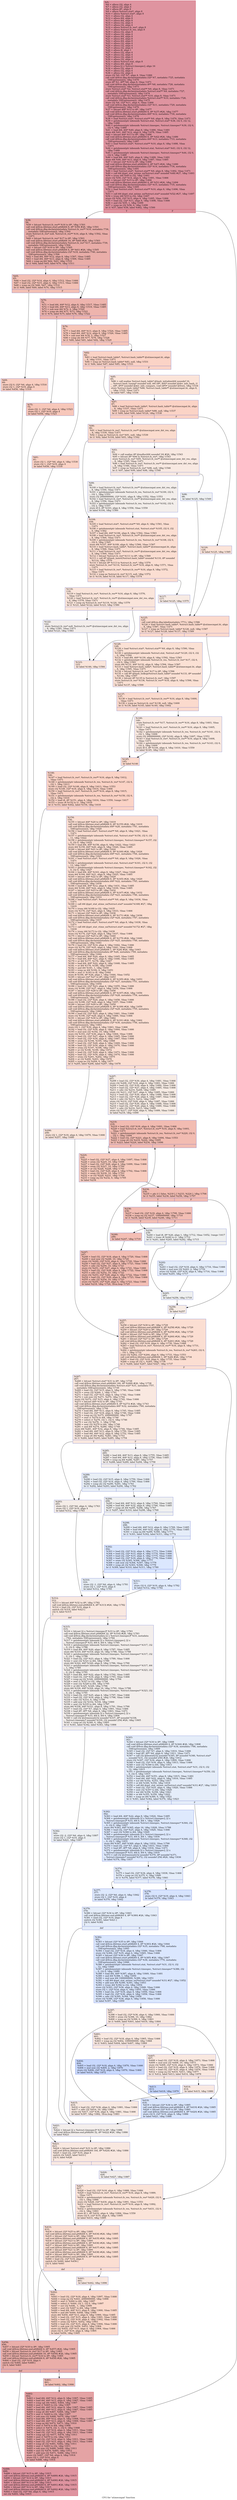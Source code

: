digraph "CFG for 'utimecmpat' function" {
	label="CFG for 'utimecmpat' function";

	Node0x1176a90 [shape=record,color="#b70d28ff", style=filled, fillcolor="#b70d2870",label="{%5:\l  %6 = alloca i32, align 4\l  %7 = alloca i32, align 4\l  %8 = alloca i8*, align 8\l  %9 = alloca %struct.stat*, align 8\l  %10 = alloca %struct.stat*, align 8\l  %11 = alloca i32, align 4\l  %12 = alloca i64, align 8\l  %13 = alloca i64, align 8\l  %14 = alloca i32, align 4\l  %15 = alloca i32, align 4\l  %16 = alloca %struct.fs_res*, align 8\l  %17 = alloca %struct.fs_res, align 8\l  %18 = alloca i32, align 4\l  %19 = alloca i32, align 4\l  %20 = alloca i64, align 8\l  %21 = alloca i64, align 8\l  %22 = alloca i64, align 8\l  %23 = alloca i32, align 4\l  %24 = alloca i32, align 4\l  %25 = alloca i32, align 4\l  %26 = alloca i8, align 1\l  %27 = alloca i32, align 4\l  %28 = alloca i32, align 4\l  %29 = alloca i32, align 4\l  %30 = alloca i32, align 4\l  %31 = alloca %struct.stat, align 8\l  %32 = alloca i64, align 8\l  %33 = alloca [2 x %struct.timespec], align 16\l  %34 = alloca i32, align 4\l  %35 = alloca i32, align 4\l  %36 = alloca i32, align 4\l  store i32 %0, i32* %7, align 4, !tbaa !1466\l  call void @llvm.dbg.declare(metadata i32* %7, metadata !725, metadata\l... !DIExpression()), !dbg !1470\l  store i8* %1, i8** %8, align 8, !tbaa !1471\l  call void @llvm.dbg.declare(metadata i8** %8, metadata !726, metadata\l... !DIExpression()), !dbg !1473\l  store %struct.stat* %2, %struct.stat** %9, align 8, !tbaa !1471\l  call void @llvm.dbg.declare(metadata %struct.stat** %9, metadata !727,\l... metadata !DIExpression()), !dbg !1474\l  store %struct.stat* %3, %struct.stat** %10, align 8, !tbaa !1471\l  call void @llvm.dbg.declare(metadata %struct.stat** %10, metadata !728,\l... metadata !DIExpression()), !dbg !1475\l  store i32 %4, i32* %11, align 4, !tbaa !1466\l  call void @llvm.dbg.declare(metadata i32* %11, metadata !729, metadata\l... !DIExpression()), !dbg !1476\l  %37 = bitcast i64* %12 to i8*, !dbg !1477\l  call void @llvm.lifetime.start.p0i8(i64 8, i8* %37) #26, !dbg !1477\l  call void @llvm.dbg.declare(metadata i64* %12, metadata !730, metadata\l... !DIExpression()), !dbg !1478\l  %38 = load %struct.stat*, %struct.stat** %9, align 8, !dbg !1479, !tbaa !1471\l  %39 = getelementptr inbounds %struct.stat, %struct.stat* %38, i32 0, i32 12,\l... !dbg !1480\l  %40 = getelementptr inbounds %struct.timespec, %struct.timespec* %39, i32 0,\l... i32 0, !dbg !1480\l  %41 = load i64, i64* %40, align 8, !dbg !1480, !tbaa !1481\l  store i64 %41, i64* %12, align 8, !dbg !1478, !tbaa !1485\l  %42 = bitcast i64* %13 to i8*, !dbg !1486\l  call void @llvm.lifetime.start.p0i8(i64 8, i8* %42) #26, !dbg !1486\l  call void @llvm.dbg.declare(metadata i64* %13, metadata !733, metadata\l... !DIExpression()), !dbg !1487\l  %43 = load %struct.stat*, %struct.stat** %10, align 8, !dbg !1488, !tbaa\l... !1471\l  %44 = getelementptr inbounds %struct.stat, %struct.stat* %43, i32 0, i32 12,\l... !dbg !1489\l  %45 = getelementptr inbounds %struct.timespec, %struct.timespec* %44, i32 0,\l... i32 0, !dbg !1489\l  %46 = load i64, i64* %45, align 8, !dbg !1489, !tbaa !1481\l  store i64 %46, i64* %13, align 8, !dbg !1487, !tbaa !1485\l  %47 = bitcast i32* %14 to i8*, !dbg !1490\l  call void @llvm.lifetime.start.p0i8(i64 4, i8* %47) #26, !dbg !1490\l  call void @llvm.dbg.declare(metadata i32* %14, metadata !734, metadata\l... !DIExpression()), !dbg !1491\l  %48 = load %struct.stat*, %struct.stat** %9, align 8, !dbg !1492, !tbaa !1471\l  %49 = call i64 @get_stat_mtime_ns(%struct.stat* noundef %48) #27, !dbg !1493\l  %50 = trunc i64 %49 to i32, !dbg !1493\l  store i32 %50, i32* %14, align 4, !dbg !1491, !tbaa !1466\l  %51 = bitcast i32* %15 to i8*, !dbg !1494\l  call void @llvm.lifetime.start.p0i8(i64 4, i8* %51) #26, !dbg !1494\l  call void @llvm.dbg.declare(metadata i32* %15, metadata !735, metadata\l... !DIExpression()), !dbg !1495\l  %52 = load %struct.stat*, %struct.stat** %10, align 8, !dbg !1496, !tbaa\l... !1471\l  %53 = call i64 @get_stat_mtime_ns(%struct.stat* noundef %52) #27, !dbg !1497\l  %54 = trunc i64 %53 to i32, !dbg !1497\l  store i32 %54, i32* %15, align 4, !dbg !1495, !tbaa !1466\l  %55 = load i32, i32* %11, align 4, !dbg !1498, !tbaa !1466\l  %56 = and i32 %55, 1, !dbg !1499\l  %57 = icmp ne i32 %56, 0, !dbg !1499\l  br i1 %57, label %58, label %462, !dbg !1500\l|{<s0>T|<s1>F}}"];
	Node0x1176a90:s0 -> Node0x1177e10;
	Node0x1176a90:s1 -> Node0x11795d0;
	Node0x1177e10 [shape=record,color="#3d50c3ff", style=filled, fillcolor="#d0473d70",label="{%58:\l58:                                               \l  %59 = bitcast %struct.fs_res** %16 to i8*, !dbg !1501\l  call void @llvm.lifetime.start.p0i8(i64 8, i8* %59) #26, !dbg !1501\l  call void @llvm.dbg.declare(metadata %struct.fs_res** %16, metadata !736,\l... metadata !DIExpression()), !dbg !1502\l  store %struct.fs_res* null, %struct.fs_res** %16, align 8, !dbg !1502, !tbaa\l... !1471\l  %60 = bitcast %struct.fs_res* %17 to i8*, !dbg !1503\l  call void @llvm.lifetime.start.p0i8(i64 16, i8* %60) #26, !dbg !1503\l  call void @llvm.dbg.declare(metadata %struct.fs_res* %17, metadata !739,\l... metadata !DIExpression()), !dbg !1504\l  %61 = bitcast i32* %18 to i8*, !dbg !1505\l  call void @llvm.lifetime.start.p0i8(i64 4, i8* %61) #26, !dbg !1505\l  call void @llvm.dbg.declare(metadata i32* %18, metadata !740, metadata\l... !DIExpression()), !dbg !1506\l  %62 = load i64, i64* %12, align 8, !dbg !1507, !tbaa !1485\l  %63 = load i64, i64* %13, align 8, !dbg !1509, !tbaa !1485\l  %64 = icmp eq i64 %62, %63, !dbg !1510\l  br i1 %64, label %65, label %70, !dbg !1511\l|{<s0>T|<s1>F}}"];
	Node0x1177e10:s0 -> Node0x1177e60;
	Node0x1177e10:s1 -> Node0x1177f00;
	Node0x1177e60 [shape=record,color="#3d50c3ff", style=filled, fillcolor="#e5705870",label="{%65:\l65:                                               \l  %66 = load i32, i32* %14, align 4, !dbg !1512, !tbaa !1466\l  %67 = load i32, i32* %15, align 4, !dbg !1513, !tbaa !1466\l  %68 = icmp eq i32 %66, %67, !dbg !1514\l  br i1 %68, label %69, label %70, !dbg !1515\l|{<s0>T|<s1>F}}"];
	Node0x1177e60:s0 -> Node0x1177eb0;
	Node0x1177e60:s1 -> Node0x1177f00;
	Node0x1177eb0 [shape=record,color="#3d50c3ff", style=filled, fillcolor="#f2907270",label="{%69:\l69:                                               \l  store i32 0, i32* %6, align 4, !dbg !1516\l  store i32 1, i32* %19, align 4\l  br label %456, !dbg !1516\l}"];
	Node0x1177eb0 -> Node0x1179530;
	Node0x1177f00 [shape=record,color="#3d50c3ff", style=filled, fillcolor="#d8564670",label="{%70:\l70:                                               \l  %71 = load i64, i64* %12, align 8, !dbg !1517, !tbaa !1485\l  %72 = load i64, i64* %13, align 8, !dbg !1519, !tbaa !1485\l  %73 = sub nsw i64 %72, 2, !dbg !1520\l  %74 = icmp sle i64 %71, %73, !dbg !1521\l  br i1 %74, label %75, label %76, !dbg !1522\l|{<s0>T|<s1>F}}"];
	Node0x1177f00:s0 -> Node0x1177f50;
	Node0x1177f00:s1 -> Node0x1177fa0;
	Node0x1177f50 [shape=record,color="#3d50c3ff", style=filled, fillcolor="#ec7f6370",label="{%75:\l75:                                               \l  store i32 -1, i32* %6, align 4, !dbg !1523\l  store i32 1, i32* %19, align 4\l  br label %456, !dbg !1523\l}"];
	Node0x1177f50 -> Node0x1179530;
	Node0x1177fa0 [shape=record,color="#3d50c3ff", style=filled, fillcolor="#ec7f6370",label="{%76:\l76:                                               \l  %77 = load i64, i64* %13, align 8, !dbg !1524, !tbaa !1485\l  %78 = load i64, i64* %12, align 8, !dbg !1526, !tbaa !1485\l  %79 = sub nsw i64 %78, 2, !dbg !1527\l  %80 = icmp sle i64 %77, %79, !dbg !1528\l  br i1 %80, label %81, label %82, !dbg !1529\l|{<s0>T|<s1>F}}"];
	Node0x1177fa0:s0 -> Node0x1177ff0;
	Node0x1177fa0:s1 -> Node0x1178040;
	Node0x1177ff0 [shape=record,color="#3d50c3ff", style=filled, fillcolor="#f59c7d70",label="{%81:\l81:                                               \l  store i32 1, i32* %6, align 4, !dbg !1530\l  store i32 1, i32* %19, align 4\l  br label %456, !dbg !1530\l}"];
	Node0x1177ff0 -> Node0x1179530;
	Node0x1178040 [shape=record,color="#3d50c3ff", style=filled, fillcolor="#f59c7d70",label="{%82:\l82:                                               \l  %83 = load %struct.hash_table*, %struct.hash_table** @utimecmpat.ht, align\l... 8, !dbg !1531, !tbaa !1471\l  %84 = icmp ne %struct.hash_table* %83, null, !dbg !1531\l  br i1 %84, label %87, label %85, !dbg !1533\l|{<s0>T|<s1>F}}"];
	Node0x1178040:s0 -> Node0x11780e0;
	Node0x1178040:s1 -> Node0x1178090;
	Node0x1178090 [shape=record,color="#3d50c3ff", style=filled, fillcolor="#f5c1a970",label="{%85:\l85:                                               \l  %86 = call noalias %struct.hash_table* @hash_initialize(i64 noundef 16,\l... %struct.hash_tuning* noundef null, i64 (i8*, i64)* noundef @dev_info_hash, i1\l... (i8*, i8*)* noundef @dev_info_compare, void (i8*)* noundef @free), !dbg !1534\l  store %struct.hash_table* %86, %struct.hash_table** @utimecmpat.ht, align 8,\l... !dbg !1535, !tbaa !1471\l  br label %87, !dbg !1536\l}"];
	Node0x1178090 -> Node0x11780e0;
	Node0x11780e0 [shape=record,color="#3d50c3ff", style=filled, fillcolor="#f59c7d70",label="{%87:\l87:                                               \l  %88 = load %struct.hash_table*, %struct.hash_table** @utimecmpat.ht, align\l... 8, !dbg !1537, !tbaa !1471\l  %89 = icmp ne %struct.hash_table* %88, null, !dbg !1537\l  br i1 %89, label %90, label %124, !dbg !1538\l|{<s0>T|<s1>F}}"];
	Node0x11780e0:s0 -> Node0x1178130;
	Node0x11780e0:s1 -> Node0x1178400;
	Node0x1178130 [shape=record,color="#3d50c3ff", style=filled, fillcolor="#f7af9170",label="{%90:\l90:                                               \l  %91 = load %struct.fs_res*, %struct.fs_res** @utimecmpat.new_dst_res, align\l... 8, !dbg !1539, !tbaa !1471\l  %92 = icmp ne %struct.fs_res* %91, null, !dbg !1539\l  br i1 %92, label %104, label %93, !dbg !1542\l|{<s0>T|<s1>F}}"];
	Node0x1178130:s0 -> Node0x1178270;
	Node0x1178130:s1 -> Node0x1178180;
	Node0x1178180 [shape=record,color="#3d50c3ff", style=filled, fillcolor="#efcebd70",label="{%93:\l93:                                               \l  %94 = call noalias i8* @malloc(i64 noundef 16) #26, !dbg !1543\l  %95 = bitcast i8* %94 to %struct.fs_res*, !dbg !1543\l  store %struct.fs_res* %95, %struct.fs_res** @utimecmpat.new_dst_res, align\l... 8, !dbg !1545, !tbaa !1471\l  %96 = load %struct.fs_res*, %struct.fs_res** @utimecmpat.new_dst_res, align\l... 8, !dbg !1546, !tbaa !1471\l  %97 = icmp ne %struct.fs_res* %96, null, !dbg !1546\l  br i1 %97, label %99, label %98, !dbg !1548\l|{<s0>T|<s1>F}}"];
	Node0x1178180:s0 -> Node0x1178220;
	Node0x1178180:s1 -> Node0x11781d0;
	Node0x11781d0 [shape=record,color="#3d50c3ff", style=filled, fillcolor="#d9dce170",label="{%98:\l98:                                               \l  br label %125, !dbg !1549\l}"];
	Node0x11781d0 -> Node0x1178450;
	Node0x1178220 [shape=record,color="#3d50c3ff", style=filled, fillcolor="#e5d8d170",label="{%99:\l99:                                               \l  %100 = load %struct.fs_res*, %struct.fs_res** @utimecmpat.new_dst_res, align\l... 8, !dbg !1550, !tbaa !1471\l  %101 = getelementptr inbounds %struct.fs_res, %struct.fs_res* %100, i32 0,\l... i32 1, !dbg !1551\l  store i32 2000000000, i32* %101, align 8, !dbg !1552, !tbaa !1553\l  %102 = load %struct.fs_res*, %struct.fs_res** @utimecmpat.new_dst_res, align\l... 8, !dbg !1556, !tbaa !1471\l  %103 = getelementptr inbounds %struct.fs_res, %struct.fs_res* %102, i32 0,\l... i32 2, !dbg !1557\l  store i8 0, i8* %103, align 4, !dbg !1558, !tbaa !1559\l  br label %104, !dbg !1560\l}"];
	Node0x1178220 -> Node0x1178270;
	Node0x1178270 [shape=record,color="#3d50c3ff", style=filled, fillcolor="#f7b59970",label="{%104:\l104:                                              \l  %105 = load %struct.stat*, %struct.stat** %9, align 8, !dbg !1561, !tbaa\l... !1471\l  %106 = getelementptr inbounds %struct.stat, %struct.stat* %105, i32 0, i32\l... 0, !dbg !1562\l  %107 = load i64, i64* %106, align 8, !dbg !1562, !tbaa !1563\l  %108 = load %struct.fs_res*, %struct.fs_res** @utimecmpat.new_dst_res, align\l... 8, !dbg !1564, !tbaa !1471\l  %109 = getelementptr inbounds %struct.fs_res, %struct.fs_res* %108, i32 0,\l... i32 0, !dbg !1565\l  store i64 %107, i64* %109, align 8, !dbg !1566, !tbaa !1567\l  %110 = load %struct.hash_table*, %struct.hash_table** @utimecmpat.ht, align\l... 8, !dbg !1568, !tbaa !1471\l  %111 = load %struct.fs_res*, %struct.fs_res** @utimecmpat.new_dst_res, align\l... 8, !dbg !1569, !tbaa !1471\l  %112 = bitcast %struct.fs_res* %111 to i8*, !dbg !1569\l  %113 = call i8* @hash_insert(%struct.hash_table* noundef %110, i8* noundef\l... %112), !dbg !1570\l  %114 = bitcast i8* %113 to %struct.fs_res*, !dbg !1570\l  store %struct.fs_res* %114, %struct.fs_res** %16, align 8, !dbg !1571, !tbaa\l... !1471\l  %115 = load %struct.fs_res*, %struct.fs_res** %16, align 8, !dbg !1572,\l... !tbaa !1471\l  %116 = icmp ne %struct.fs_res* %115, null, !dbg !1572\l  br i1 %116, label %118, label %117, !dbg !1574\l|{<s0>T|<s1>F}}"];
	Node0x1178270:s0 -> Node0x1178310;
	Node0x1178270:s1 -> Node0x11782c0;
	Node0x11782c0 [shape=record,color="#3d50c3ff", style=filled, fillcolor="#eed0c070",label="{%117:\l117:                                              \l  br label %125, !dbg !1575\l}"];
	Node0x11782c0 -> Node0x1178450;
	Node0x1178310 [shape=record,color="#3d50c3ff", style=filled, fillcolor="#f4c5ad70",label="{%118:\l118:                                              \l  %119 = load %struct.fs_res*, %struct.fs_res** %16, align 8, !dbg !1576,\l... !tbaa !1471\l  %120 = load %struct.fs_res*, %struct.fs_res** @utimecmpat.new_dst_res, align\l... 8, !dbg !1578, !tbaa !1471\l  %121 = icmp eq %struct.fs_res* %119, %120, !dbg !1579\l  br i1 %121, label %122, label %123, !dbg !1580\l|{<s0>T|<s1>F}}"];
	Node0x1178310:s0 -> Node0x1178360;
	Node0x1178310:s1 -> Node0x11783b0;
	Node0x1178360 [shape=record,color="#3d50c3ff", style=filled, fillcolor="#e3d9d370",label="{%122:\l122:                                              \l  store %struct.fs_res* null, %struct.fs_res** @utimecmpat.new_dst_res, align\l... 8, !dbg !1581, !tbaa !1471\l  br label %123, !dbg !1583\l}"];
	Node0x1178360 -> Node0x11783b0;
	Node0x11783b0 [shape=record,color="#3d50c3ff", style=filled, fillcolor="#f4c5ad70",label="{%123:\l123:                                              \l  br label %146, !dbg !1584\l}"];
	Node0x11783b0 -> Node0x11785e0;
	Node0x1178400 [shape=record,color="#3d50c3ff", style=filled, fillcolor="#f5c1a970",label="{%124:\l124:                                              \l  br label %125, !dbg !1585\l}"];
	Node0x1178400 -> Node0x1178450;
	Node0x1178450 [shape=record,color="#3d50c3ff", style=filled, fillcolor="#f7ac8e70",label="{%125:\l125:                                              \l  call void @llvm.dbg.label(metadata !771), !dbg !1586\l  %126 = load %struct.hash_table*, %struct.hash_table** @utimecmpat.ht, align\l... 8, !dbg !1587, !tbaa !1471\l  %127 = icmp ne %struct.hash_table* %126, null, !dbg !1587\l  br i1 %127, label %128, label %137, !dbg !1589\l|{<s0>T|<s1>F}}"];
	Node0x1178450:s0 -> Node0x11784a0;
	Node0x1178450:s1 -> Node0x11784f0;
	Node0x11784a0 [shape=record,color="#3d50c3ff", style=filled, fillcolor="#f7bca170",label="{%128:\l128:                                              \l  %129 = load %struct.stat*, %struct.stat** %9, align 8, !dbg !1590, !tbaa\l... !1471\l  %130 = getelementptr inbounds %struct.stat, %struct.stat* %129, i32 0, i32\l... 0, !dbg !1592\l  %131 = load i64, i64* %130, align 8, !dbg !1592, !tbaa !1563\l  %132 = getelementptr inbounds %struct.fs_res, %struct.fs_res* %17, i32 0,\l... i32 0, !dbg !1593\l  store i64 %131, i64* %132, align 8, !dbg !1594, !tbaa !1567\l  %133 = load %struct.hash_table*, %struct.hash_table** @utimecmpat.ht, align\l... 8, !dbg !1595, !tbaa !1471\l  %134 = bitcast %struct.fs_res* %17 to i8*, !dbg !1596\l  %135 = call i8* @hash_lookup(%struct.hash_table* noundef %133, i8* noundef\l... %134), !dbg !1597\l  %136 = bitcast i8* %135 to %struct.fs_res*, !dbg !1597\l  store %struct.fs_res* %136, %struct.fs_res** %16, align 8, !dbg !1598, !tbaa\l... !1471\l  br label %137, !dbg !1599\l}"];
	Node0x11784a0 -> Node0x11784f0;
	Node0x11784f0 [shape=record,color="#3d50c3ff", style=filled, fillcolor="#f7ac8e70",label="{%137:\l137:                                              \l  %138 = load %struct.fs_res*, %struct.fs_res** %16, align 8, !dbg !1600,\l... !tbaa !1471\l  %139 = icmp ne %struct.fs_res* %138, null, !dbg !1600\l  br i1 %139, label %145, label %140, !dbg !1602\l|{<s0>T|<s1>F}}"];
	Node0x11784f0:s0 -> Node0x1178590;
	Node0x11784f0:s1 -> Node0x1178540;
	Node0x1178540 [shape=record,color="#3d50c3ff", style=filled, fillcolor="#f1ccb870",label="{%140:\l140:                                              \l  store %struct.fs_res* %17, %struct.fs_res** %16, align 8, !dbg !1603, !tbaa\l... !1471\l  %141 = load %struct.fs_res*, %struct.fs_res** %16, align 8, !dbg !1605,\l... !tbaa !1471\l  %142 = getelementptr inbounds %struct.fs_res, %struct.fs_res* %141, i32 0,\l... i32 1, !dbg !1606\l  store i32 2000000000, i32* %142, align 8, !dbg !1607, !tbaa !1553\l  %143 = load %struct.fs_res*, %struct.fs_res** %16, align 8, !dbg !1608,\l... !tbaa !1471\l  %144 = getelementptr inbounds %struct.fs_res, %struct.fs_res* %143, i32 0,\l... i32 2, !dbg !1609\l  store i8 0, i8* %144, align 4, !dbg !1610, !tbaa !1559\l  br label %145, !dbg !1611\l}"];
	Node0x1178540 -> Node0x1178590;
	Node0x1178590 [shape=record,color="#3d50c3ff", style=filled, fillcolor="#f7ac8e70",label="{%145:\l145:                                              \l  br label %146\l}"];
	Node0x1178590 -> Node0x11785e0;
	Node0x11785e0 [shape=record,color="#3d50c3ff", style=filled, fillcolor="#f59c7d70",label="{%146:\l146:                                              \l  %147 = load %struct.fs_res*, %struct.fs_res** %16, align 8, !dbg !1612,\l... !tbaa !1471\l  %148 = getelementptr inbounds %struct.fs_res, %struct.fs_res* %147, i32 0,\l... i32 1, !dbg !1613\l  %149 = load i32, i32* %148, align 8, !dbg !1613, !tbaa !1553\l  store i32 %149, i32* %18, align 4, !dbg !1614, !tbaa !1466\l  %150 = load %struct.fs_res*, %struct.fs_res** %16, align 8, !dbg !1615,\l... !tbaa !1471\l  %151 = getelementptr inbounds %struct.fs_res, %struct.fs_res* %150, i32 0,\l... i32 2, !dbg !1616\l  %152 = load i8, i8* %151, align 4, !dbg !1616, !tbaa !1559, !range !1617\l  %153 = trunc i8 %152 to i1, !dbg !1616\l  br i1 %153, label %442, label %154, !dbg !1618\l|{<s0>T|<s1>F}}"];
	Node0x11785e0:s0 -> Node0x11794e0;
	Node0x11785e0:s1 -> Node0x1178630;
	Node0x1178630 [shape=record,color="#3d50c3ff", style=filled, fillcolor="#f7b59970",label="{%154:\l154:                                              \l  %155 = bitcast i64* %20 to i8*, !dbg !1619\l  call void @llvm.lifetime.start.p0i8(i64 8, i8* %155) #26, !dbg !1619\l  call void @llvm.dbg.declare(metadata i64* %20, metadata !741, metadata\l... !DIExpression()), !dbg !1620\l  %156 = load %struct.stat*, %struct.stat** %9, align 8, !dbg !1621, !tbaa\l... !1471\l  %157 = getelementptr inbounds %struct.stat, %struct.stat* %156, i32 0, i32\l... 11, !dbg !1622\l  %158 = getelementptr inbounds %struct.timespec, %struct.timespec* %157, i32\l... 0, i32 0, !dbg !1622\l  %159 = load i64, i64* %158, align 8, !dbg !1622, !tbaa !1623\l  store i64 %159, i64* %20, align 8, !dbg !1620, !tbaa !1485\l  %160 = bitcast i64* %21 to i8*, !dbg !1624\l  call void @llvm.lifetime.start.p0i8(i64 8, i8* %160) #26, !dbg !1624\l  call void @llvm.dbg.declare(metadata i64* %21, metadata !744, metadata\l... !DIExpression()), !dbg !1625\l  %161 = load %struct.stat*, %struct.stat** %9, align 8, !dbg !1626, !tbaa\l... !1471\l  %162 = getelementptr inbounds %struct.stat, %struct.stat* %161, i32 0, i32\l... 13, !dbg !1627\l  %163 = getelementptr inbounds %struct.timespec, %struct.timespec* %162, i32\l... 0, i32 0, !dbg !1627\l  %164 = load i64, i64* %163, align 8, !dbg !1627, !tbaa !1628\l  store i64 %164, i64* %21, align 8, !dbg !1625, !tbaa !1485\l  %165 = bitcast i64* %22 to i8*, !dbg !1629\l  call void @llvm.lifetime.start.p0i8(i64 8, i8* %165) #26, !dbg !1629\l  call void @llvm.dbg.declare(metadata i64* %22, metadata !745, metadata\l... !DIExpression()), !dbg !1630\l  %166 = load i64, i64* %12, align 8, !dbg !1631, !tbaa !1485\l  store i64 %166, i64* %22, align 8, !dbg !1630, !tbaa !1485\l  %167 = bitcast i32* %23 to i8*, !dbg !1632\l  call void @llvm.lifetime.start.p0i8(i64 4, i8* %167) #26, !dbg !1632\l  call void @llvm.dbg.declare(metadata i32* %23, metadata !746, metadata\l... !DIExpression()), !dbg !1633\l  %168 = load %struct.stat*, %struct.stat** %9, align 8, !dbg !1634, !tbaa\l... !1471\l  %169 = call i64 @get_stat_atime_ns(%struct.stat* noundef %168) #27, !dbg\l... !1635\l  %170 = trunc i64 %169 to i32, !dbg !1635\l  store i32 %170, i32* %23, align 4, !dbg !1633, !tbaa !1466\l  %171 = bitcast i32* %24 to i8*, !dbg !1636\l  call void @llvm.lifetime.start.p0i8(i64 4, i8* %171) #26, !dbg !1636\l  call void @llvm.dbg.declare(metadata i32* %24, metadata !747, metadata\l... !DIExpression()), !dbg !1637\l  %172 = load %struct.stat*, %struct.stat** %9, align 8, !dbg !1638, !tbaa\l... !1471\l  %173 = call i64 @get_stat_ctime_ns(%struct.stat* noundef %172) #27, !dbg\l... !1639\l  %174 = trunc i64 %173 to i32, !dbg !1639\l  store i32 %174, i32* %24, align 4, !dbg !1637, !tbaa !1466\l  %175 = bitcast i32* %25 to i8*, !dbg !1640\l  call void @llvm.lifetime.start.p0i8(i64 4, i8* %175) #26, !dbg !1640\l  call void @llvm.dbg.declare(metadata i32* %25, metadata !748, metadata\l... !DIExpression()), !dbg !1641\l  %176 = load i32, i32* %14, align 4, !dbg !1642, !tbaa !1466\l  store i32 %176, i32* %25, align 4, !dbg !1641, !tbaa !1466\l  call void @llvm.lifetime.start.p0i8(i64 1, i8* %26) #26, !dbg !1643\l  call void @llvm.dbg.declare(metadata i8* %26, metadata !749, metadata\l... !DIExpression()), !dbg !1644\l  %177 = load i64, i64* %20, align 8, !dbg !1645, !tbaa !1485\l  %178 = load i64, i64* %21, align 8, !dbg !1646, !tbaa !1485\l  %179 = or i64 %177, %178, !dbg !1647\l  %180 = load i64, i64* %22, align 8, !dbg !1648, !tbaa !1485\l  %181 = or i64 %179, %180, !dbg !1649\l  %182 = and i64 %181, 1, !dbg !1650\l  %183 = icmp ne i64 %182, 0, !dbg !1651\l  %184 = zext i1 %183 to i8, !dbg !1644\l  store i8 %184, i8* %26, align 1, !dbg !1644, !tbaa !1652\l  %185 = bitcast i32* %27 to i8*, !dbg !1653\l  call void @llvm.lifetime.start.p0i8(i64 4, i8* %185) #26, !dbg !1653\l  call void @llvm.dbg.declare(metadata i32* %27, metadata !751, metadata\l... !DIExpression()), !dbg !1654\l  %186 = load i32, i32* %23, align 4, !dbg !1655, !tbaa !1466\l  store i32 %186, i32* %27, align 4, !dbg !1654, !tbaa !1466\l  %187 = bitcast i32* %28 to i8*, !dbg !1656\l  call void @llvm.lifetime.start.p0i8(i64 4, i8* %187) #26, !dbg !1656\l  call void @llvm.dbg.declare(metadata i32* %28, metadata !754, metadata\l... !DIExpression()), !dbg !1657\l  %188 = load i32, i32* %24, align 4, !dbg !1658, !tbaa !1466\l  store i32 %188, i32* %28, align 4, !dbg !1657, !tbaa !1466\l  %189 = bitcast i32* %29 to i8*, !dbg !1659\l  call void @llvm.lifetime.start.p0i8(i64 4, i8* %189) #26, !dbg !1659\l  call void @llvm.dbg.declare(metadata i32* %29, metadata !755, metadata\l... !DIExpression()), !dbg !1660\l  %190 = load i32, i32* %25, align 4, !dbg !1661, !tbaa !1466\l  store i32 %190, i32* %29, align 4, !dbg !1660, !tbaa !1466\l  %191 = bitcast i32* %30 to i8*, !dbg !1662\l  call void @llvm.lifetime.start.p0i8(i64 4, i8* %191) #26, !dbg !1662\l  call void @llvm.dbg.declare(metadata i32* %30, metadata !756, metadata\l... !DIExpression()), !dbg !1663\l  store i32 1, i32* %30, align 4, !dbg !1663, !tbaa !1466\l  %192 = load i32, i32* %30, align 4, !dbg !1664, !tbaa !1466\l  %193 = mul nsw i32 %192, 10, !dbg !1664\l  store i32 %193, i32* %30, align 4, !dbg !1664, !tbaa !1466\l  %194 = load i32, i32* %27, align 4, !dbg !1665, !tbaa !1466\l  %195 = load i32, i32* %30, align 4, !dbg !1667, !tbaa !1466\l  %196 = srem i32 %194, %195, !dbg !1668\l  %197 = load i32, i32* %28, align 4, !dbg !1669, !tbaa !1466\l  %198 = load i32, i32* %30, align 4, !dbg !1670, !tbaa !1466\l  %199 = srem i32 %197, %198, !dbg !1671\l  %200 = or i32 %196, %199, !dbg !1672\l  %201 = load i32, i32* %29, align 4, !dbg !1673, !tbaa !1466\l  %202 = load i32, i32* %30, align 4, !dbg !1674, !tbaa !1466\l  %203 = srem i32 %201, %202, !dbg !1675\l  %204 = or i32 %200, %203, !dbg !1676\l  %205 = icmp ne i32 %204, 0, !dbg !1677\l  br i1 %205, label %206, label %207, !dbg !1678\l|{<s0>T|<s1>F}}"];
	Node0x1178630:s0 -> Node0x1178680;
	Node0x1178630:s1 -> Node0x11786d0;
	Node0x1178680 [shape=record,color="#3d50c3ff", style=filled, fillcolor="#f4c5ad70",label="{%206:\l206:                                              \l  store i32 1, i32* %18, align 4, !dbg !1679, !tbaa !1466\l  br label %257, !dbg !1680\l}"];
	Node0x1178680 -> Node0x1178a40;
	Node0x11786d0 [shape=record,color="#3d50c3ff", style=filled, fillcolor="#ecd3c570",label="{%207:\l207:                                              \l  %208 = load i32, i32* %30, align 4, !dbg !1681, !tbaa !1466\l  store i32 %208, i32* %18, align 4, !dbg !1683, !tbaa !1466\l  %209 = load i32, i32* %30, align 4, !dbg !1684, !tbaa !1466\l  %210 = load i32, i32* %27, align 4, !dbg !1685, !tbaa !1466\l  %211 = sdiv i32 %210, %209, !dbg !1685\l  store i32 %211, i32* %27, align 4, !dbg !1685, !tbaa !1466\l  %212 = load i32, i32* %30, align 4, !dbg !1686, !tbaa !1466\l  %213 = load i32, i32* %28, align 4, !dbg !1687, !tbaa !1466\l  %214 = sdiv i32 %213, %212, !dbg !1687\l  store i32 %214, i32* %28, align 4, !dbg !1687, !tbaa !1466\l  %215 = load i32, i32* %30, align 4, !dbg !1688, !tbaa !1466\l  %216 = load i32, i32* %29, align 4, !dbg !1689, !tbaa !1466\l  %217 = sdiv i32 %216, %215, !dbg !1689\l  store i32 %217, i32* %29, align 4, !dbg !1689, !tbaa !1466\l  br label %218, !dbg !1690\l}"];
	Node0x11786d0 -> Node0x1178720;
	Node0x1178720 [shape=record,color="#3d50c3ff", style=filled, fillcolor="#e1675170",label="{%218:\l218:                                              \l  %219 = load i32, i32* %18, align 4, !dbg !1691, !tbaa !1466\l  %220 = load %struct.fs_res*, %struct.fs_res** %16, align 8, !dbg !1693,\l... !tbaa !1471\l  %221 = getelementptr inbounds %struct.fs_res, %struct.fs_res* %220, i32 0,\l... i32 1, !dbg !1694\l  %222 = load i32, i32* %221, align 8, !dbg !1694, !tbaa !1553\l  %223 = icmp slt i32 %219, %222, !dbg !1695\l  br i1 %223, label %224, label %234, !dbg !1696\l|{<s0>T|<s1>F}}"];
	Node0x1178720:s0 -> Node0x1178770;
	Node0x1178720:s1 -> Node0x11787c0;
	Node0x1178770 [shape=record,color="#3d50c3ff", style=filled, fillcolor="#f08b6e70",label="{%224:\l224:                                              \l  %225 = load i32, i32* %27, align 4, !dbg !1697, !tbaa !1466\l  %226 = srem i32 %225, 10, !dbg !1698\l  %227 = load i32, i32* %28, align 4, !dbg !1699, !tbaa !1466\l  %228 = srem i32 %227, 10, !dbg !1700\l  %229 = or i32 %226, %228, !dbg !1701\l  %230 = load i32, i32* %29, align 4, !dbg !1702, !tbaa !1466\l  %231 = srem i32 %230, 10, !dbg !1703\l  %232 = or i32 %229, %231, !dbg !1704\l  %233 = icmp eq i32 %232, 0, !dbg !1705\l  br label %234\l}"];
	Node0x1178770 -> Node0x11787c0;
	Node0x11787c0 [shape=record,color="#3d50c3ff", style=filled, fillcolor="#e1675170",label="{%234:\l234:                                              \l  %235 = phi i1 [ false, %218 ], [ %233, %224 ], !dbg !1706\l  br i1 %235, label %236, label %256, !dbg !1707\l|{<s0>T|<s1>F}}"];
	Node0x11787c0:s0 -> Node0x1178810;
	Node0x11787c0:s1 -> Node0x11789f0;
	Node0x1178810 [shape=record,color="#3d50c3ff", style=filled, fillcolor="#e36c5570",label="{%236:\l236:                                              \l  %237 = load i32, i32* %18, align 4, !dbg !1708, !tbaa !1466\l  %238 = icmp eq i32 %237, 1000000000, !dbg !1710\l  br i1 %238, label %239, label %246, !dbg !1711\l|{<s0>T|<s1>F}}"];
	Node0x1178810:s0 -> Node0x1178860;
	Node0x1178810:s1 -> Node0x1178950;
	Node0x1178860 [shape=record,color="#3d50c3ff", style=filled, fillcolor="#dbdcde70",label="{%239:\l239:                                              \l  %240 = load i8, i8* %26, align 1, !dbg !1712, !tbaa !1652, !range !1617\l  %241 = trunc i8 %240 to i1, !dbg !1712\l  br i1 %241, label %245, label %242, !dbg !1715\l|{<s0>T|<s1>F}}"];
	Node0x1178860:s0 -> Node0x1178900;
	Node0x1178860:s1 -> Node0x11788b0;
	Node0x11788b0 [shape=record,color="#3d50c3ff", style=filled, fillcolor="#c5d6f270",label="{%242:\l242:                                              \l  %243 = load i32, i32* %18, align 4, !dbg !1716, !tbaa !1466\l  %244 = mul nsw i32 %243, 2, !dbg !1716\l  store i32 %244, i32* %18, align 4, !dbg !1716, !tbaa !1466\l  br label %245, !dbg !1717\l}"];
	Node0x11788b0 -> Node0x1178900;
	Node0x1178900 [shape=record,color="#3d50c3ff", style=filled, fillcolor="#dbdcde70",label="{%245:\l245:                                              \l  br label %256, !dbg !1718\l}"];
	Node0x1178900 -> Node0x11789f0;
	Node0x1178950 [shape=record,color="#3d50c3ff", style=filled, fillcolor="#e36c5570",label="{%246:\l246:                                              \l  br label %247, !dbg !1719\l}"];
	Node0x1178950 -> Node0x11789a0;
	Node0x11789a0 [shape=record,color="#3d50c3ff", style=filled, fillcolor="#e36c5570",label="{%247:\l247:                                              \l  %248 = load i32, i32* %18, align 4, !dbg !1720, !tbaa !1466\l  %249 = mul nsw i32 %248, 10, !dbg !1720\l  store i32 %249, i32* %18, align 4, !dbg !1720, !tbaa !1466\l  %250 = load i32, i32* %27, align 4, !dbg !1721, !tbaa !1466\l  %251 = sdiv i32 %250, 10, !dbg !1721\l  store i32 %251, i32* %27, align 4, !dbg !1721, !tbaa !1466\l  %252 = load i32, i32* %28, align 4, !dbg !1722, !tbaa !1466\l  %253 = sdiv i32 %252, 10, !dbg !1722\l  store i32 %253, i32* %28, align 4, !dbg !1722, !tbaa !1466\l  %254 = load i32, i32* %29, align 4, !dbg !1723, !tbaa !1466\l  %255 = sdiv i32 %254, 10, !dbg !1723\l  store i32 %255, i32* %29, align 4, !dbg !1723, !tbaa !1466\l  br label %218, !dbg !1724, !llvm.loop !1725\l}"];
	Node0x11789a0 -> Node0x1178720;
	Node0x11789f0 [shape=record,color="#3d50c3ff", style=filled, fillcolor="#ecd3c570",label="{%256:\l256:                                              \l  br label %257\l}"];
	Node0x11789f0 -> Node0x1178a40;
	Node0x1178a40 [shape=record,color="#3d50c3ff", style=filled, fillcolor="#f7b59970",label="{%257:\l257:                                              \l  %258 = bitcast i32* %30 to i8*, !dbg !1729\l  call void @llvm.lifetime.end.p0i8(i64 4, i8* %258) #26, !dbg !1729\l  %259 = bitcast i32* %29 to i8*, !dbg !1729\l  call void @llvm.lifetime.end.p0i8(i64 4, i8* %259) #26, !dbg !1729\l  %260 = bitcast i32* %28 to i8*, !dbg !1729\l  call void @llvm.lifetime.end.p0i8(i64 4, i8* %260) #26, !dbg !1729\l  %261 = bitcast i32* %27 to i8*, !dbg !1729\l  call void @llvm.lifetime.end.p0i8(i64 4, i8* %261) #26, !dbg !1729\l  %262 = load i32, i32* %18, align 4, !dbg !1730, !tbaa !1466\l  %263 = load %struct.fs_res*, %struct.fs_res** %16, align 8, !dbg !1731,\l... !tbaa !1471\l  %264 = getelementptr inbounds %struct.fs_res, %struct.fs_res* %263, i32 0,\l... i32 1, !dbg !1732\l  store i32 %262, i32* %264, align 8, !dbg !1733, !tbaa !1553\l  call void @llvm.lifetime.end.p0i8(i64 1, i8* %26) #26, !dbg !1734\l  %265 = load i32, i32* %18, align 4, !dbg !1735, !tbaa !1466\l  %266 = icmp slt i32 1, %265, !dbg !1736\l  br i1 %266, label %267, label %427, !dbg !1737\l|{<s0>T|<s1>F}}"];
	Node0x1178a40:s0 -> Node0x1178a90;
	Node0x1178a40:s1 -> Node0x11793f0;
	Node0x1178a90 [shape=record,color="#3d50c3ff", style=filled, fillcolor="#f1ccb870",label="{%267:\l267:                                              \l  %268 = bitcast %struct.stat* %31 to i8*, !dbg !1738\l  call void @llvm.lifetime.start.p0i8(i64 144, i8* %268) #26, !dbg !1738\l  call void @llvm.dbg.declare(metadata %struct.stat* %31, metadata !757,\l... metadata !DIExpression()), !dbg !1739\l  %269 = load i32, i32* %15, align 4, !dbg !1740, !tbaa !1466\l  %270 = srem i32 %269, 1, !dbg !1741\l  %271 = load i32, i32* %15, align 4, !dbg !1742, !tbaa !1466\l  %272 = sub nsw i32 %271, %270, !dbg !1742\l  store i32 %272, i32* %15, align 4, !dbg !1742, !tbaa !1466\l  %273 = bitcast i64* %32 to i8*, !dbg !1743\l  call void @llvm.lifetime.start.p0i8(i64 8, i8* %273) #26, !dbg !1743\l  call void @llvm.dbg.declare(metadata i64* %32, metadata !760, metadata\l... !DIExpression()), !dbg !1744\l  %274 = load i64, i64* %13, align 8, !dbg !1745, !tbaa !1485\l  %275 = load i32, i32* %18, align 4, !dbg !1746, !tbaa !1466\l  %276 = icmp eq i32 %275, 2000000000, !dbg !1747\l  %277 = zext i1 %276 to i64, !dbg !1746\l  %278 = select i1 %276, i32 1, i32 0, !dbg !1746\l  %279 = xor i32 %278, -1, !dbg !1748\l  %280 = sext i32 %279 to i64, !dbg !1748\l  %281 = and i64 %274, %280, !dbg !1749\l  store i64 %281, i64* %32, align 8, !dbg !1744, !tbaa !1485\l  %282 = load i64, i64* %13, align 8, !dbg !1750, !tbaa !1485\l  %283 = load i64, i64* %12, align 8, !dbg !1752, !tbaa !1485\l  %284 = icmp slt i64 %282, %283, !dbg !1753\l  br i1 %284, label %293, label %285, !dbg !1754\l|{<s0>T|<s1>F}}"];
	Node0x1178a90:s0 -> Node0x1178b80;
	Node0x1178a90:s1 -> Node0x1178ae0;
	Node0x1178ae0 [shape=record,color="#3d50c3ff", style=filled, fillcolor="#e3d9d370",label="{%285:\l285:                                              \l  %286 = load i64, i64* %13, align 8, !dbg !1755, !tbaa !1485\l  %287 = load i64, i64* %12, align 8, !dbg !1756, !tbaa !1485\l  %288 = icmp eq i64 %286, %287, !dbg !1757\l  br i1 %288, label %289, label %294, !dbg !1758\l|{<s0>T|<s1>F}}"];
	Node0x1178ae0:s0 -> Node0x1178b30;
	Node0x1178ae0:s1 -> Node0x1178bd0;
	Node0x1178b30 [shape=record,color="#3d50c3ff", style=filled, fillcolor="#cedaeb70",label="{%289:\l289:                                              \l  %290 = load i32, i32* %15, align 4, !dbg !1759, !tbaa !1466\l  %291 = load i32, i32* %14, align 4, !dbg !1760, !tbaa !1466\l  %292 = icmp sle i32 %290, %291, !dbg !1761\l  br i1 %292, label %293, label %294, !dbg !1762\l|{<s0>T|<s1>F}}"];
	Node0x1178b30:s0 -> Node0x1178b80;
	Node0x1178b30:s1 -> Node0x1178bd0;
	Node0x1178b80 [shape=record,color="#3d50c3ff", style=filled, fillcolor="#e8d6cc70",label="{%293:\l293:                                              \l  store i32 1, i32* %6, align 4, !dbg !1763\l  store i32 1, i32* %19, align 4\l  br label %312, !dbg !1763\l}"];
	Node0x1178b80 -> Node0x1178d60;
	Node0x1178bd0 [shape=record,color="#3d50c3ff", style=filled, fillcolor="#dbdcde70",label="{%294:\l294:                                              \l  %295 = load i64, i64* %12, align 8, !dbg !1764, !tbaa !1485\l  %296 = load i64, i64* %32, align 8, !dbg !1766, !tbaa !1485\l  %297 = icmp slt i64 %295, %296, !dbg !1767\l  br i1 %297, label %310, label %298, !dbg !1768\l|{<s0>T|<s1>F}}"];
	Node0x1178bd0:s0 -> Node0x1178cc0;
	Node0x1178bd0:s1 -> Node0x1178c20;
	Node0x1178c20 [shape=record,color="#3d50c3ff", style=filled, fillcolor="#c5d6f270",label="{%298:\l298:                                              \l  %299 = load i64, i64* %12, align 8, !dbg !1769, !tbaa !1485\l  %300 = load i64, i64* %32, align 8, !dbg !1770, !tbaa !1485\l  %301 = icmp eq i64 %299, %300, !dbg !1771\l  br i1 %301, label %302, label %311, !dbg !1772\l|{<s0>T|<s1>F}}"];
	Node0x1178c20:s0 -> Node0x1178c70;
	Node0x1178c20:s1 -> Node0x1178d10;
	Node0x1178c70 [shape=record,color="#3d50c3ff", style=filled, fillcolor="#aec9fc70",label="{%302:\l302:                                              \l  %303 = load i32, i32* %14, align 4, !dbg !1773, !tbaa !1466\l  %304 = load i32, i32* %15, align 4, !dbg !1774, !tbaa !1466\l  %305 = load i32, i32* %15, align 4, !dbg !1775, !tbaa !1466\l  %306 = load i32, i32* %18, align 4, !dbg !1776, !tbaa !1466\l  %307 = srem i32 %305, %306, !dbg !1777\l  %308 = sub nsw i32 %304, %307, !dbg !1778\l  %309 = icmp slt i32 %303, %308, !dbg !1779\l  br i1 %309, label %310, label %311, !dbg !1780\l|{<s0>T|<s1>F}}"];
	Node0x1178c70:s0 -> Node0x1178cc0;
	Node0x1178c70:s1 -> Node0x1178d10;
	Node0x1178cc0 [shape=record,color="#3d50c3ff", style=filled, fillcolor="#cedaeb70",label="{%310:\l310:                                              \l  store i32 -1, i32* %6, align 4, !dbg !1781\l  store i32 1, i32* %19, align 4\l  br label %312, !dbg !1781\l}"];
	Node0x1178cc0 -> Node0x1178d60;
	Node0x1178d10 [shape=record,color="#3d50c3ff", style=filled, fillcolor="#bbd1f870",label="{%311:\l311:                                              \l  store i32 0, i32* %19, align 4, !dbg !1782\l  br label %312, !dbg !1782\l}"];
	Node0x1178d10 -> Node0x1178d60;
	Node0x1178d60 [shape=record,color="#3d50c3ff", style=filled, fillcolor="#f1ccb870",label="{%312:\l312:                                              \l  %313 = bitcast i64* %32 to i8*, !dbg !1782\l  call void @llvm.lifetime.end.p0i8(i64 8, i8* %313) #26, !dbg !1782\l  %314 = load i32, i32* %19, align 4\l  switch i32 %314, label %423 [\l    i32 0, label %315\l  ]\l|{<s0>def|<s1>0}}"];
	Node0x1178d60:s0 -> Node0x1179350;
	Node0x1178d60:s1 -> Node0x1178db0;
	Node0x1178db0 [shape=record,color="#3d50c3ff", style=filled, fillcolor="#e3d9d370",label="{%315:\l315:                                              \l  %316 = bitcast [2 x %struct.timespec]* %33 to i8*, !dbg !1783\l  call void @llvm.lifetime.start.p0i8(i64 32, i8* %316) #26, !dbg !1783\l  call void @llvm.dbg.declare(metadata [2 x %struct.timespec]* %33, metadata\l... !762, metadata !DIExpression()), !dbg !1784\l  %317 = getelementptr inbounds [2 x %struct.timespec], [2 x\l... %struct.timespec]* %33, i64 0, i64 0, !dbg !1785\l  %318 = getelementptr inbounds %struct.timespec, %struct.timespec* %317, i32\l... 0, i32 0, !dbg !1786\l  %319 = load i64, i64* %20, align 8, !dbg !1787, !tbaa !1485\l  store i64 %319, i64* %318, align 16, !dbg !1786, !tbaa !1788\l  %320 = getelementptr inbounds %struct.timespec, %struct.timespec* %317, i32\l... 0, i32 1, !dbg !1786\l  %321 = load i32, i32* %23, align 4, !dbg !1789, !tbaa !1466\l  %322 = sext i32 %321 to i64, !dbg !1789\l  store i64 %322, i64* %320, align 8, !dbg !1786, !tbaa !1790\l  %323 = getelementptr inbounds %struct.timespec, %struct.timespec* %317, i64\l... 1, !dbg !1785\l  %324 = getelementptr inbounds %struct.timespec, %struct.timespec* %323, i32\l... 0, i32 0, !dbg !1791\l  %325 = load i64, i64* %22, align 8, !dbg !1792, !tbaa !1485\l  %326 = load i32, i32* %18, align 4, !dbg !1793, !tbaa !1466\l  %327 = icmp eq i32 %326, 2000000000, !dbg !1794\l  %328 = zext i1 %327 to i32, !dbg !1794\l  %329 = sext i32 %328 to i64, !dbg !1795\l  %330 = or i64 %325, %329, !dbg !1796\l  store i64 %330, i64* %324, align 16, !dbg !1791, !tbaa !1788\l  %331 = getelementptr inbounds %struct.timespec, %struct.timespec* %323, i32\l... 0, i32 1, !dbg !1791\l  %332 = load i32, i32* %25, align 4, !dbg !1797, !tbaa !1466\l  %333 = load i32, i32* %18, align 4, !dbg !1798, !tbaa !1466\l  %334 = sdiv i32 %333, 9, !dbg !1799\l  %335 = add nsw i32 %332, %334, !dbg !1800\l  %336 = sext i32 %335 to i64, !dbg !1797\l  store i64 %336, i64* %331, align 8, !dbg !1791, !tbaa !1790\l  %337 = load i32, i32* %7, align 4, !dbg !1801, !tbaa !1466\l  %338 = load i8*, i8** %8, align 8, !dbg !1803, !tbaa !1471\l  %339 = getelementptr inbounds [2 x %struct.timespec], [2 x\l... %struct.timespec]* %33, i64 0, i64 0, !dbg !1804\l  %340 = call i32 @utimensat(i32 noundef %337, i8* noundef %338,\l... %struct.timespec* noundef %339, i32 noundef 256) #26, !dbg !1805\l  %341 = icmp ne i32 %340, 0, !dbg !1805\l  br i1 %341, label %342, label %343, !dbg !1806\l|{<s0>T|<s1>F}}"];
	Node0x1178db0:s0 -> Node0x1178e00;
	Node0x1178db0:s1 -> Node0x1178e50;
	Node0x1178e00 [shape=record,color="#3d50c3ff", style=filled, fillcolor="#d6dce470",label="{%342:\l342:                                              \l  store i32 -2, i32* %6, align 4, !dbg !1807\l  store i32 1, i32* %19, align 4\l  br label %421, !dbg !1807\l}"];
	Node0x1178e00 -> Node0x1179300;
	Node0x1178e50 [shape=record,color="#3d50c3ff", style=filled, fillcolor="#c5d6f270",label="{%343:\l343:                                              \l  %344 = bitcast i32* %34 to i8*, !dbg !1808\l  call void @llvm.lifetime.start.p0i8(i64 4, i8* %344) #26, !dbg !1808\l  call void @llvm.dbg.declare(metadata i32* %34, metadata !766, metadata\l... !DIExpression()), !dbg !1809\l  %345 = load i32, i32* %7, align 4, !dbg !1810, !tbaa !1466\l  %346 = load i8*, i8** %8, align 8, !dbg !1811, !tbaa !1471\l  %347 = call i32 @fstatat(i32 noundef %345, i8* noundef %346, %struct.stat*\l... noundef %31, i32 noundef 256) #26, !dbg !1812\l  store i32 %347, i32* %34, align 4, !dbg !1809, !tbaa !1466\l  %348 = load i32, i32* %34, align 4, !dbg !1813, !tbaa !1466\l  %349 = sext i32 %348 to i64, !dbg !1813\l  %350 = getelementptr inbounds %struct.stat, %struct.stat* %31, i32 0, i32\l... 12, !dbg !1815\l  %351 = getelementptr inbounds %struct.timespec, %struct.timespec* %350, i32\l... 0, i32 0, !dbg !1815\l  %352 = load i64, i64* %351, align 8, !dbg !1815, !tbaa !1481\l  %353 = load i64, i64* %22, align 8, !dbg !1816, !tbaa !1485\l  %354 = xor i64 %352, %353, !dbg !1817\l  %355 = or i64 %349, %354, !dbg !1818\l  %356 = call i64 @get_stat_mtime_ns(%struct.stat* noundef %31) #27, !dbg !1819\l  %357 = load i32, i32* %25, align 4, !dbg !1820, !tbaa !1466\l  %358 = sext i32 %357 to i64, !dbg !1820\l  %359 = xor i64 %356, %358, !dbg !1821\l  %360 = or i64 %355, %359, !dbg !1822\l  %361 = icmp ne i64 %360, 0, !dbg !1822\l  br i1 %361, label %362, label %374, !dbg !1823\l|{<s0>T|<s1>F}}"];
	Node0x1178e50:s0 -> Node0x1178ea0;
	Node0x1178e50:s1 -> Node0x1178ef0;
	Node0x1178ea0 [shape=record,color="#3d50c3ff", style=filled, fillcolor="#b5cdfa70",label="{%362:\l362:                                              \l  %363 = load i64, i64* %22, align 8, !dbg !1824, !tbaa !1485\l  %364 = getelementptr inbounds [2 x %struct.timespec], [2 x\l... %struct.timespec]* %33, i64 0, i64 1, !dbg !1826\l  %365 = getelementptr inbounds %struct.timespec, %struct.timespec* %364, i32\l... 0, i32 0, !dbg !1827\l  store i64 %363, i64* %365, align 16, !dbg !1828, !tbaa !1788\l  %366 = load i32, i32* %25, align 4, !dbg !1829, !tbaa !1466\l  %367 = sext i32 %366 to i64, !dbg !1829\l  %368 = getelementptr inbounds [2 x %struct.timespec], [2 x\l... %struct.timespec]* %33, i64 0, i64 1, !dbg !1830\l  %369 = getelementptr inbounds %struct.timespec, %struct.timespec* %368, i32\l... 0, i32 1, !dbg !1831\l  store i64 %367, i64* %369, align 8, !dbg !1832, !tbaa !1790\l  %370 = load i32, i32* %7, align 4, !dbg !1833, !tbaa !1466\l  %371 = load i8*, i8** %8, align 8, !dbg !1834, !tbaa !1471\l  %372 = getelementptr inbounds [2 x %struct.timespec], [2 x\l... %struct.timespec]* %33, i64 0, i64 0, !dbg !1835\l  %373 = call i32 @utimensat(i32 noundef %370, i8* noundef %371,\l... %struct.timespec* noundef %372, i32 noundef 256) #26, !dbg !1836\l  br label %374, !dbg !1837\l}"];
	Node0x1178ea0 -> Node0x1178ef0;
	Node0x1178ef0 [shape=record,color="#3d50c3ff", style=filled, fillcolor="#c5d6f270",label="{%374:\l374:                                              \l  %375 = load i32, i32* %34, align 4, !dbg !1838, !tbaa !1466\l  %376 = icmp ne i32 %375, 0, !dbg !1840\l  br i1 %376, label %377, label %378, !dbg !1841\l|{<s0>T|<s1>F}}"];
	Node0x1178ef0:s0 -> Node0x1178f40;
	Node0x1178ef0:s1 -> Node0x1178f90;
	Node0x1178f40 [shape=record,color="#3d50c3ff", style=filled, fillcolor="#b5cdfa70",label="{%377:\l377:                                              \l  store i32 -2, i32* %6, align 4, !dbg !1842\l  store i32 1, i32* %19, align 4\l  br label %379, !dbg !1842\l}"];
	Node0x1178f40 -> Node0x1178fe0;
	Node0x1178f90 [shape=record,color="#3d50c3ff", style=filled, fillcolor="#a5c3fe70",label="{%378:\l378:                                              \l  store i32 0, i32* %19, align 4, !dbg !1843\l  br label %379, !dbg !1843\l}"];
	Node0x1178f90 -> Node0x1178fe0;
	Node0x1178fe0 [shape=record,color="#3d50c3ff", style=filled, fillcolor="#c5d6f270",label="{%379:\l379:                                              \l  %380 = bitcast i32* %34 to i8*, !dbg !1843\l  call void @llvm.lifetime.end.p0i8(i64 4, i8* %380) #26, !dbg !1843\l  %381 = load i32, i32* %19, align 4\l  switch i32 %381, label %421 [\l    i32 0, label %382\l  ]\l|{<s0>def|<s1>0}}"];
	Node0x1178fe0:s0 -> Node0x1179300;
	Node0x1178fe0:s1 -> Node0x1179030;
	Node0x1179030 [shape=record,color="#3d50c3ff", style=filled, fillcolor="#aec9fc70",label="{%382:\l382:                                              \l  %383 = bitcast i32* %35 to i8*, !dbg !1844\l  call void @llvm.lifetime.start.p0i8(i64 4, i8* %383) #26, !dbg !1844\l  call void @llvm.dbg.declare(metadata i32* %35, metadata !768, metadata\l... !DIExpression()), !dbg !1845\l  %384 = load i32, i32* %18, align 4, !dbg !1846, !tbaa !1466\l  store i32 %384, i32* %35, align 4, !dbg !1845, !tbaa !1466\l  %385 = bitcast i32* %36 to i8*, !dbg !1847\l  call void @llvm.lifetime.start.p0i8(i64 4, i8* %385) #26, !dbg !1847\l  call void @llvm.dbg.declare(metadata i32* %36, metadata !770, metadata\l... !DIExpression()), !dbg !1848\l  %386 = getelementptr inbounds %struct.stat, %struct.stat* %31, i32 0, i32\l... 12, !dbg !1849\l  %387 = getelementptr inbounds %struct.timespec, %struct.timespec* %386, i32\l... 0, i32 0, !dbg !1849\l  %388 = load i64, i64* %387, align 8, !dbg !1849, !tbaa !1481\l  %389 = and i64 %388, 1, !dbg !1850\l  %390 = mul nsw i64 1000000000, %389, !dbg !1851\l  %391 = call i64 @get_stat_mtime_ns(%struct.stat* noundef %31) #27, !dbg !1852\l  %392 = add nsw i64 %390, %391, !dbg !1853\l  %393 = trunc i64 %392 to i32, !dbg !1854\l  store i32 %393, i32* %36, align 4, !dbg !1848, !tbaa !1466\l  store i32 1, i32* %18, align 4, !dbg !1855, !tbaa !1466\l  %394 = load i32, i32* %18, align 4, !dbg !1856, !tbaa !1466\l  %395 = load i32, i32* %36, align 4, !dbg !1858, !tbaa !1466\l  %396 = sdiv i32 %395, %394, !dbg !1858\l  store i32 %396, i32* %36, align 4, !dbg !1858, !tbaa !1466\l  br label %397, !dbg !1859\l}"];
	Node0x1179030 -> Node0x1179080;
	Node0x1179080 [shape=record,color="#3d50c3ff", style=filled, fillcolor="#f1ccb870",label="{%397:\l397:                                              \l  %398 = load i32, i32* %36, align 4, !dbg !1860, !tbaa !1466\l  %399 = srem i32 %398, 10, !dbg !1862\l  %400 = icmp eq i32 %399, 0, !dbg !1863\l  br i1 %400, label %401, label %418, !dbg !1864\l|{<s0>T|<s1>F}}"];
	Node0x1179080:s0 -> Node0x11790d0;
	Node0x1179080:s1 -> Node0x11792b0;
	Node0x11790d0 [shape=record,color="#3d50c3ff", style=filled, fillcolor="#f1ccb870",label="{%401:\l401:                                              \l  %402 = load i32, i32* %18, align 4, !dbg !1865, !tbaa !1466\l  %403 = icmp eq i32 %402, 1000000000, !dbg !1868\l  br i1 %403, label %404, label %407, !dbg !1869\l|{<s0>T|<s1>F}}"];
	Node0x11790d0:s0 -> Node0x1179120;
	Node0x11790d0:s1 -> Node0x1179170;
	Node0x1179120 [shape=record,color="#3d50c3ff", style=filled, fillcolor="#85a8fc70",label="{%404:\l404:                                              \l  %405 = load i32, i32* %18, align 4, !dbg !1870, !tbaa !1466\l  %406 = mul nsw i32 %405, 2, !dbg !1870\l  store i32 %406, i32* %18, align 4, !dbg !1870, !tbaa !1466\l  br label %418, !dbg !1872\l}"];
	Node0x1179120 -> Node0x11792b0;
	Node0x1179170 [shape=record,color="#3d50c3ff", style=filled, fillcolor="#f1ccb870",label="{%407:\l407:                                              \l  %408 = load i32, i32* %18, align 4, !dbg !1873, !tbaa !1466\l  %409 = mul nsw i32 %408, 10, !dbg !1873\l  store i32 %409, i32* %18, align 4, !dbg !1873, !tbaa !1466\l  %410 = load i32, i32* %18, align 4, !dbg !1874, !tbaa !1466\l  %411 = load i32, i32* %35, align 4, !dbg !1876, !tbaa !1466\l  %412 = icmp eq i32 %410, %411, !dbg !1877\l  br i1 %412, label %413, label %414, !dbg !1878\l|{<s0>T|<s1>F}}"];
	Node0x1179170:s0 -> Node0x11791c0;
	Node0x1179170:s1 -> Node0x1179210;
	Node0x11791c0 [shape=record,color="#3d50c3ff", style=filled, fillcolor="#85a8fc70",label="{%413:\l413:                                              \l  br label %418, !dbg !1879\l}"];
	Node0x11791c0 -> Node0x11792b0;
	Node0x1179210 [shape=record,color="#3d50c3ff", style=filled, fillcolor="#efcebd70",label="{%414:\l414:                                              \l  br label %415, !dbg !1880\l}"];
	Node0x1179210 -> Node0x1179260;
	Node0x1179260 [shape=record,color="#3d50c3ff", style=filled, fillcolor="#efcebd70",label="{%415:\l415:                                              \l  %416 = load i32, i32* %36, align 4, !dbg !1881, !tbaa !1466\l  %417 = sdiv i32 %416, 10, !dbg !1881\l  store i32 %417, i32* %36, align 4, !dbg !1881, !tbaa !1466\l  br label %397, !dbg !1882, !llvm.loop !1883\l}"];
	Node0x1179260 -> Node0x1179080;
	Node0x11792b0 [shape=record,color="#3d50c3ff", style=filled, fillcolor="#aec9fc70",label="{%418:\l418:                                              \l  %419 = bitcast i32* %36 to i8*, !dbg !1885\l  call void @llvm.lifetime.end.p0i8(i64 4, i8* %419) #26, !dbg !1885\l  %420 = bitcast i32* %35 to i8*, !dbg !1885\l  call void @llvm.lifetime.end.p0i8(i64 4, i8* %420) #26, !dbg !1885\l  store i32 0, i32* %19, align 4, !dbg !1886\l  br label %421, !dbg !1886\l}"];
	Node0x11792b0 -> Node0x1179300;
	Node0x1179300 [shape=record,color="#3d50c3ff", style=filled, fillcolor="#e3d9d370",label="{%421:\l421:                                              \l  %422 = bitcast [2 x %struct.timespec]* %33 to i8*, !dbg !1886\l  call void @llvm.lifetime.end.p0i8(i64 32, i8* %422) #26, !dbg !1886\l  br label %423\l}"];
	Node0x1179300 -> Node0x1179350;
	Node0x1179350 [shape=record,color="#3d50c3ff", style=filled, fillcolor="#f1ccb870",label="{%423:\l423:                                              \l  %424 = bitcast %struct.stat* %31 to i8*, !dbg !1886\l  call void @llvm.lifetime.end.p0i8(i64 144, i8* %424) #26, !dbg !1886\l  %425 = load i32, i32* %19, align 4\l  switch i32 %425, label %433 [\l    i32 0, label %426\l  ]\l|{<s0>def|<s1>0}}"];
	Node0x1179350:s0 -> Node0x1179440;
	Node0x1179350:s1 -> Node0x11793a0;
	Node0x11793a0 [shape=record,color="#3d50c3ff", style=filled, fillcolor="#e3d9d370",label="{%426:\l426:                                              \l  br label %427, !dbg !1887\l}"];
	Node0x11793a0 -> Node0x11793f0;
	Node0x11793f0 [shape=record,color="#3d50c3ff", style=filled, fillcolor="#f5c1a970",label="{%427:\l427:                                              \l  %428 = load i32, i32* %18, align 4, !dbg !1888, !tbaa !1466\l  %429 = load %struct.fs_res*, %struct.fs_res** %16, align 8, !dbg !1889,\l... !tbaa !1471\l  %430 = getelementptr inbounds %struct.fs_res, %struct.fs_res* %429, i32 0,\l... i32 1, !dbg !1890\l  store i32 %428, i32* %430, align 8, !dbg !1891, !tbaa !1553\l  %431 = load %struct.fs_res*, %struct.fs_res** %16, align 8, !dbg !1892,\l... !tbaa !1471\l  %432 = getelementptr inbounds %struct.fs_res, %struct.fs_res* %431, i32 0,\l... i32 2, !dbg !1893\l  store i8 1, i8* %432, align 4, !dbg !1894, !tbaa !1559\l  store i32 0, i32* %19, align 4, !dbg !1895\l  br label %433, !dbg !1895\l}"];
	Node0x11793f0 -> Node0x1179440;
	Node0x1179440 [shape=record,color="#3d50c3ff", style=filled, fillcolor="#f7b59970",label="{%433:\l433:                                              \l  %434 = bitcast i32* %25 to i8*, !dbg !1895\l  call void @llvm.lifetime.end.p0i8(i64 4, i8* %434) #26, !dbg !1895\l  %435 = bitcast i32* %24 to i8*, !dbg !1895\l  call void @llvm.lifetime.end.p0i8(i64 4, i8* %435) #26, !dbg !1895\l  %436 = bitcast i32* %23 to i8*, !dbg !1895\l  call void @llvm.lifetime.end.p0i8(i64 4, i8* %436) #26, !dbg !1895\l  %437 = bitcast i64* %22 to i8*, !dbg !1895\l  call void @llvm.lifetime.end.p0i8(i64 8, i8* %437) #26, !dbg !1895\l  %438 = bitcast i64* %21 to i8*, !dbg !1895\l  call void @llvm.lifetime.end.p0i8(i64 8, i8* %438) #26, !dbg !1895\l  %439 = bitcast i64* %20 to i8*, !dbg !1895\l  call void @llvm.lifetime.end.p0i8(i64 8, i8* %439) #26, !dbg !1895\l  %440 = load i32, i32* %19, align 4\l  switch i32 %440, label %456 [\l    i32 0, label %441\l  ]\l|{<s0>def|<s1>0}}"];
	Node0x1179440:s0 -> Node0x1179530;
	Node0x1179440:s1 -> Node0x1179490;
	Node0x1179490 [shape=record,color="#3d50c3ff", style=filled, fillcolor="#f1ccb870",label="{%441:\l441:                                              \l  br label %442, !dbg !1896\l}"];
	Node0x1179490 -> Node0x11794e0;
	Node0x11794e0 [shape=record,color="#3d50c3ff", style=filled, fillcolor="#f7a88970",label="{%442:\l442:                                              \l  %443 = load i32, i32* %18, align 4, !dbg !1897, !tbaa !1466\l  %444 = icmp eq i32 %443, 2000000000, !dbg !1898\l  %445 = zext i1 %444 to i64, !dbg !1897\l  %446 = select i1 %444, i32 1, i32 0, !dbg !1897\l  %447 = xor i32 %446, -1, !dbg !1899\l  %448 = sext i32 %447 to i64, !dbg !1899\l  %449 = load i64, i64* %13, align 8, !dbg !1900, !tbaa !1485\l  %450 = and i64 %449, %448, !dbg !1900\l  store i64 %450, i64* %13, align 8, !dbg !1900, !tbaa !1485\l  %451 = load i32, i32* %15, align 4, !dbg !1901, !tbaa !1466\l  %452 = load i32, i32* %18, align 4, !dbg !1902, !tbaa !1466\l  %453 = srem i32 %451, %452, !dbg !1903\l  %454 = load i32, i32* %15, align 4, !dbg !1904, !tbaa !1466\l  %455 = sub nsw i32 %454, %453, !dbg !1904\l  store i32 %455, i32* %15, align 4, !dbg !1904, !tbaa !1466\l  store i32 0, i32* %19, align 4, !dbg !1905\l  br label %456, !dbg !1905\l}"];
	Node0x11794e0 -> Node0x1179530;
	Node0x1179530 [shape=record,color="#3d50c3ff", style=filled, fillcolor="#d0473d70",label="{%456:\l456:                                              \l  %457 = bitcast i32* %18 to i8*, !dbg !1905\l  call void @llvm.lifetime.end.p0i8(i64 4, i8* %457) #26, !dbg !1905\l  %458 = bitcast %struct.fs_res* %17 to i8*, !dbg !1905\l  call void @llvm.lifetime.end.p0i8(i64 16, i8* %458) #26, !dbg !1905\l  %459 = bitcast %struct.fs_res** %16 to i8*, !dbg !1905\l  call void @llvm.lifetime.end.p0i8(i64 8, i8* %459) #26, !dbg !1905\l  %460 = load i32, i32* %19, align 4\l  switch i32 %460, label %488 [\l    i32 0, label %461\l  ]\l|{<s0>def|<s1>0}}"];
	Node0x1179530:s0 -> Node0x1179620;
	Node0x1179530:s1 -> Node0x1179580;
	Node0x1179580 [shape=record,color="#3d50c3ff", style=filled, fillcolor="#e5705870",label="{%461:\l461:                                              \l  br label %462, !dbg !1906\l}"];
	Node0x1179580 -> Node0x11795d0;
	Node0x11795d0 [shape=record,color="#b70d28ff", style=filled, fillcolor="#c32e3170",label="{%462:\l462:                                              \l  %463 = load i64, i64* %12, align 8, !dbg !1907, !tbaa !1485\l  %464 = load i64, i64* %13, align 8, !dbg !1907, !tbaa !1485\l  %465 = icmp sgt i64 %463, %464, !dbg !1907\l  %466 = zext i1 %465 to i32, !dbg !1907\l  %467 = load i64, i64* %12, align 8, !dbg !1907, !tbaa !1485\l  %468 = load i64, i64* %13, align 8, !dbg !1907, !tbaa !1485\l  %469 = icmp slt i64 %467, %468, !dbg !1907\l  %470 = zext i1 %469 to i32, !dbg !1907\l  %471 = sub nsw i32 %466, %470, !dbg !1907\l  %472 = load i64, i64* %12, align 8, !dbg !1908, !tbaa !1485\l  %473 = load i64, i64* %13, align 8, !dbg !1909, !tbaa !1485\l  %474 = icmp eq i64 %472, %473, !dbg !1910\l  %475 = zext i1 %474 to i64, !dbg !1908\l  %476 = select i1 %474, i32 -1, i32 0, !dbg !1908\l  %477 = load i32, i32* %14, align 4, !dbg !1911, !tbaa !1466\l  %478 = load i32, i32* %15, align 4, !dbg !1911, !tbaa !1466\l  %479 = icmp sgt i32 %477, %478, !dbg !1911\l  %480 = zext i1 %479 to i32, !dbg !1911\l  %481 = load i32, i32* %14, align 4, !dbg !1911, !tbaa !1466\l  %482 = load i32, i32* %15, align 4, !dbg !1911, !tbaa !1466\l  %483 = icmp slt i32 %481, %482, !dbg !1911\l  %484 = zext i1 %483 to i32, !dbg !1911\l  %485 = sub nsw i32 %480, %484, !dbg !1911\l  %486 = and i32 %476, %485, !dbg !1912\l  %487 = add nsw i32 %471, %486, !dbg !1913\l  store i32 %487, i32* %6, align 4, !dbg !1914\l  store i32 1, i32* %19, align 4\l  br label %488, !dbg !1914\l}"];
	Node0x11795d0 -> Node0x1179620;
	Node0x1179620 [shape=record,color="#b70d28ff", style=filled, fillcolor="#b70d2870",label="{%488:\l488:                                              \l  %489 = bitcast i32* %15 to i8*, !dbg !1915\l  call void @llvm.lifetime.end.p0i8(i64 4, i8* %489) #26, !dbg !1915\l  %490 = bitcast i32* %14 to i8*, !dbg !1915\l  call void @llvm.lifetime.end.p0i8(i64 4, i8* %490) #26, !dbg !1915\l  %491 = bitcast i64* %13 to i8*, !dbg !1915\l  call void @llvm.lifetime.end.p0i8(i64 8, i8* %491) #26, !dbg !1915\l  %492 = bitcast i64* %12 to i8*, !dbg !1915\l  call void @llvm.lifetime.end.p0i8(i64 8, i8* %492) #26, !dbg !1915\l  %493 = load i32, i32* %6, align 4, !dbg !1915\l  ret i32 %493, !dbg !1915\l}"];
}
